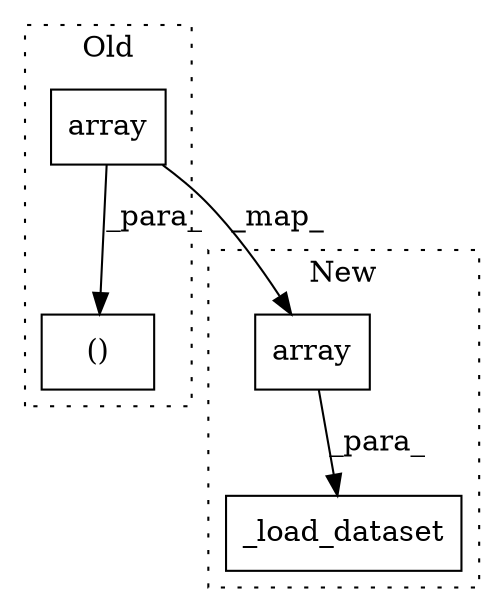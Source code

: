digraph G {
subgraph cluster0 {
1 [label="()" a="106" s="4802" l="75" shape="box"];
3 [label="array" a="32" s="4840,4852" l="6,1" shape="box"];
label = "Old";
style="dotted";
}
subgraph cluster1 {
2 [label="_load_dataset" a="32" s="4802,4867" l="14,1" shape="box"];
4 [label="array" a="32" s="4842,4854" l="6,1" shape="box"];
label = "New";
style="dotted";
}
3 -> 1 [label="_para_"];
3 -> 4 [label="_map_"];
4 -> 2 [label="_para_"];
}